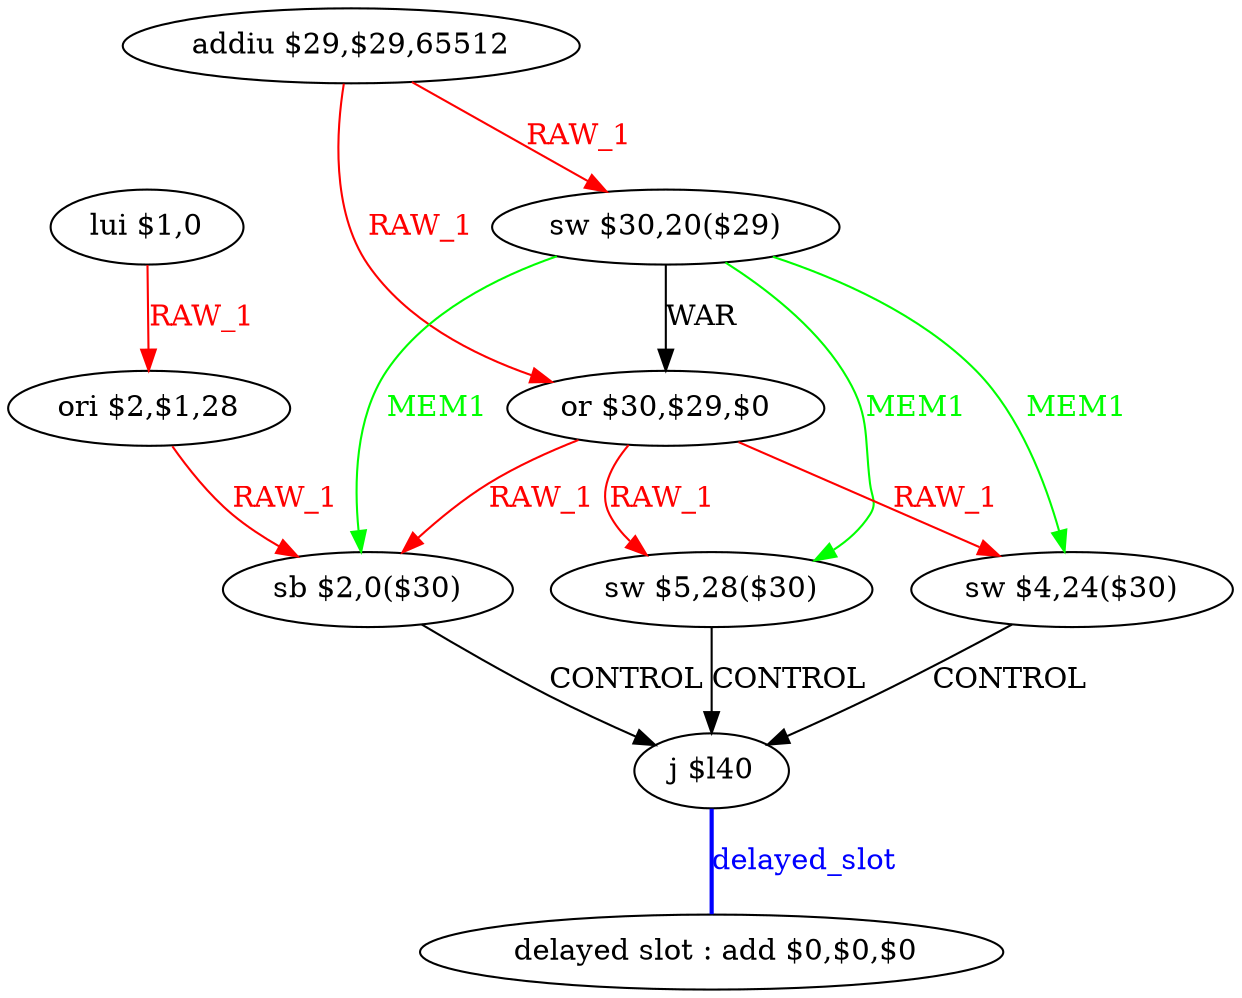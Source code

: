 digraph G1 {
node [shape = ellipse];
i9 [label = " delayed slot : add $0,$0,$0"] ;
i8 ->  i9 [style = bold, dir= none, fontcolor = blue, color = blue, label= "delayed_slot"];
i8 [label = "j $l40"] ;
i0 [label = "addiu $29,$29,65512"] ;
i0 ->  i1 [color = red, fontcolor = red, label= "RAW_1"];
i0 ->  i2 [color = red, fontcolor = red, label= "RAW_1"];
i1 [label = "sw $30,20($29)"] ;
i1 ->  i2 [label= "WAR"];
i1 ->  i3 [color = green, fontcolor = green, label= "MEM1"];
i1 ->  i4 [color = green, fontcolor = green, label= "MEM1"];
i1 ->  i7 [color = green, fontcolor = green, label= "MEM1"];
i2 [label = "or $30,$29,$0"] ;
i2 ->  i3 [color = red, fontcolor = red, label= "RAW_1"];
i2 ->  i4 [color = red, fontcolor = red, label= "RAW_1"];
i2 ->  i7 [color = red, fontcolor = red, label= "RAW_1"];
i3 [label = "sw $4,24($30)"] ;
i3 ->  i8 [label= "CONTROL"];
i4 [label = "sw $5,28($30)"] ;
i4 ->  i8 [label= "CONTROL"];
i7 [label = "sb $2,0($30)"] ;
i7 ->  i8 [label= "CONTROL"];
i5 [label = "lui $1,0"] ;
i5 ->  i6 [color = red, fontcolor = red, label= "RAW_1"];
i6 [label = "ori $2,$1,28"] ;
i6 ->  i7 [color = red, fontcolor = red, label= "RAW_1"];
}
